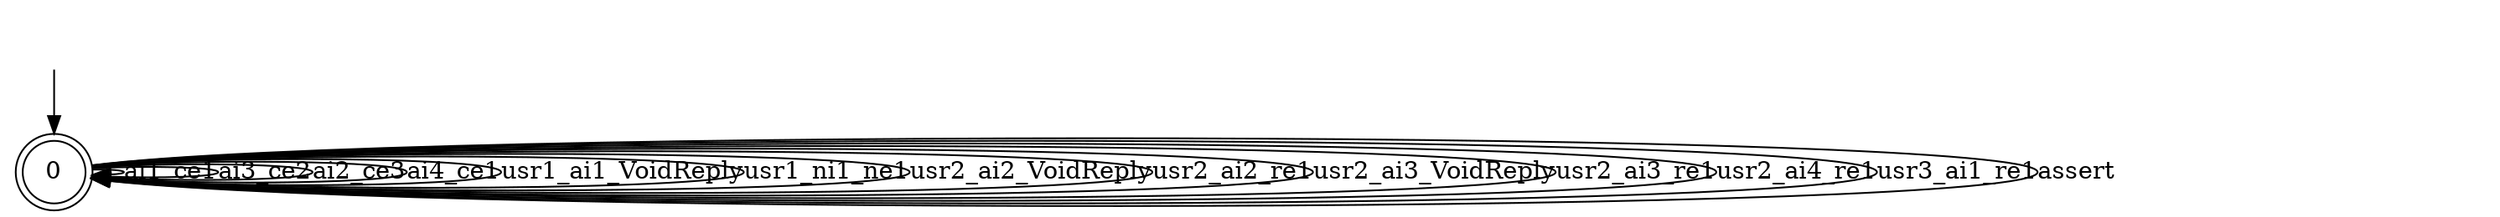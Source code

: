 digraph T5 {
0 [label="0", shape=doublecircle];
0 -> 0  [label="ai1_ce1"];
0 -> 0  [label="ai3_ce2"];
0 -> 0  [label="ai2_ce3"];
0 -> 0  [label="ai4_ce1"];
0 -> 0  [label="usr1_ai1_VoidReply"];
0 -> 0  [label="usr1_ni1_ne1"];
0 -> 0  [label="usr2_ai2_VoidReply"];
0 -> 0  [label="usr2_ai2_re1"];
0 -> 0  [label="usr2_ai3_VoidReply"];
0 -> 0  [label="usr2_ai3_re1"];
0 -> 0  [label="usr2_ai4_re1"];
0 -> 0  [label="usr3_ai1_re1"];
0 -> 0  [label="assert"];
__start0 [label="", shape=none];
__start0 -> 0  [label=""];
}
